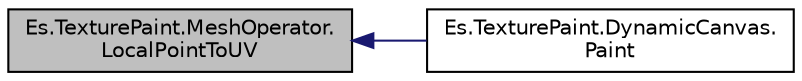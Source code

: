 digraph "Es.TexturePaint.MeshOperator.LocalPointToUV"
{
  edge [fontname="Helvetica",fontsize="10",labelfontname="Helvetica",labelfontsize="10"];
  node [fontname="Helvetica",fontsize="10",shape=record];
  rankdir="LR";
  Node1 [label="Es.TexturePaint.MeshOperator.\lLocalPointToUV",height=0.2,width=0.4,color="black", fillcolor="grey75", style="filled", fontcolor="black"];
  Node1 -> Node2 [dir="back",color="midnightblue",fontsize="10",style="solid",fontname="Helvetica"];
  Node2 [label="Es.TexturePaint.DynamicCanvas.\lPaint",height=0.2,width=0.4,color="black", fillcolor="white", style="filled",URL="$class_es_1_1_texture_paint_1_1_dynamic_canvas.html#ad7280e62a2bdb14356be421fb7a50208",tooltip="Paint processing that use world-space surface position. "];
}
